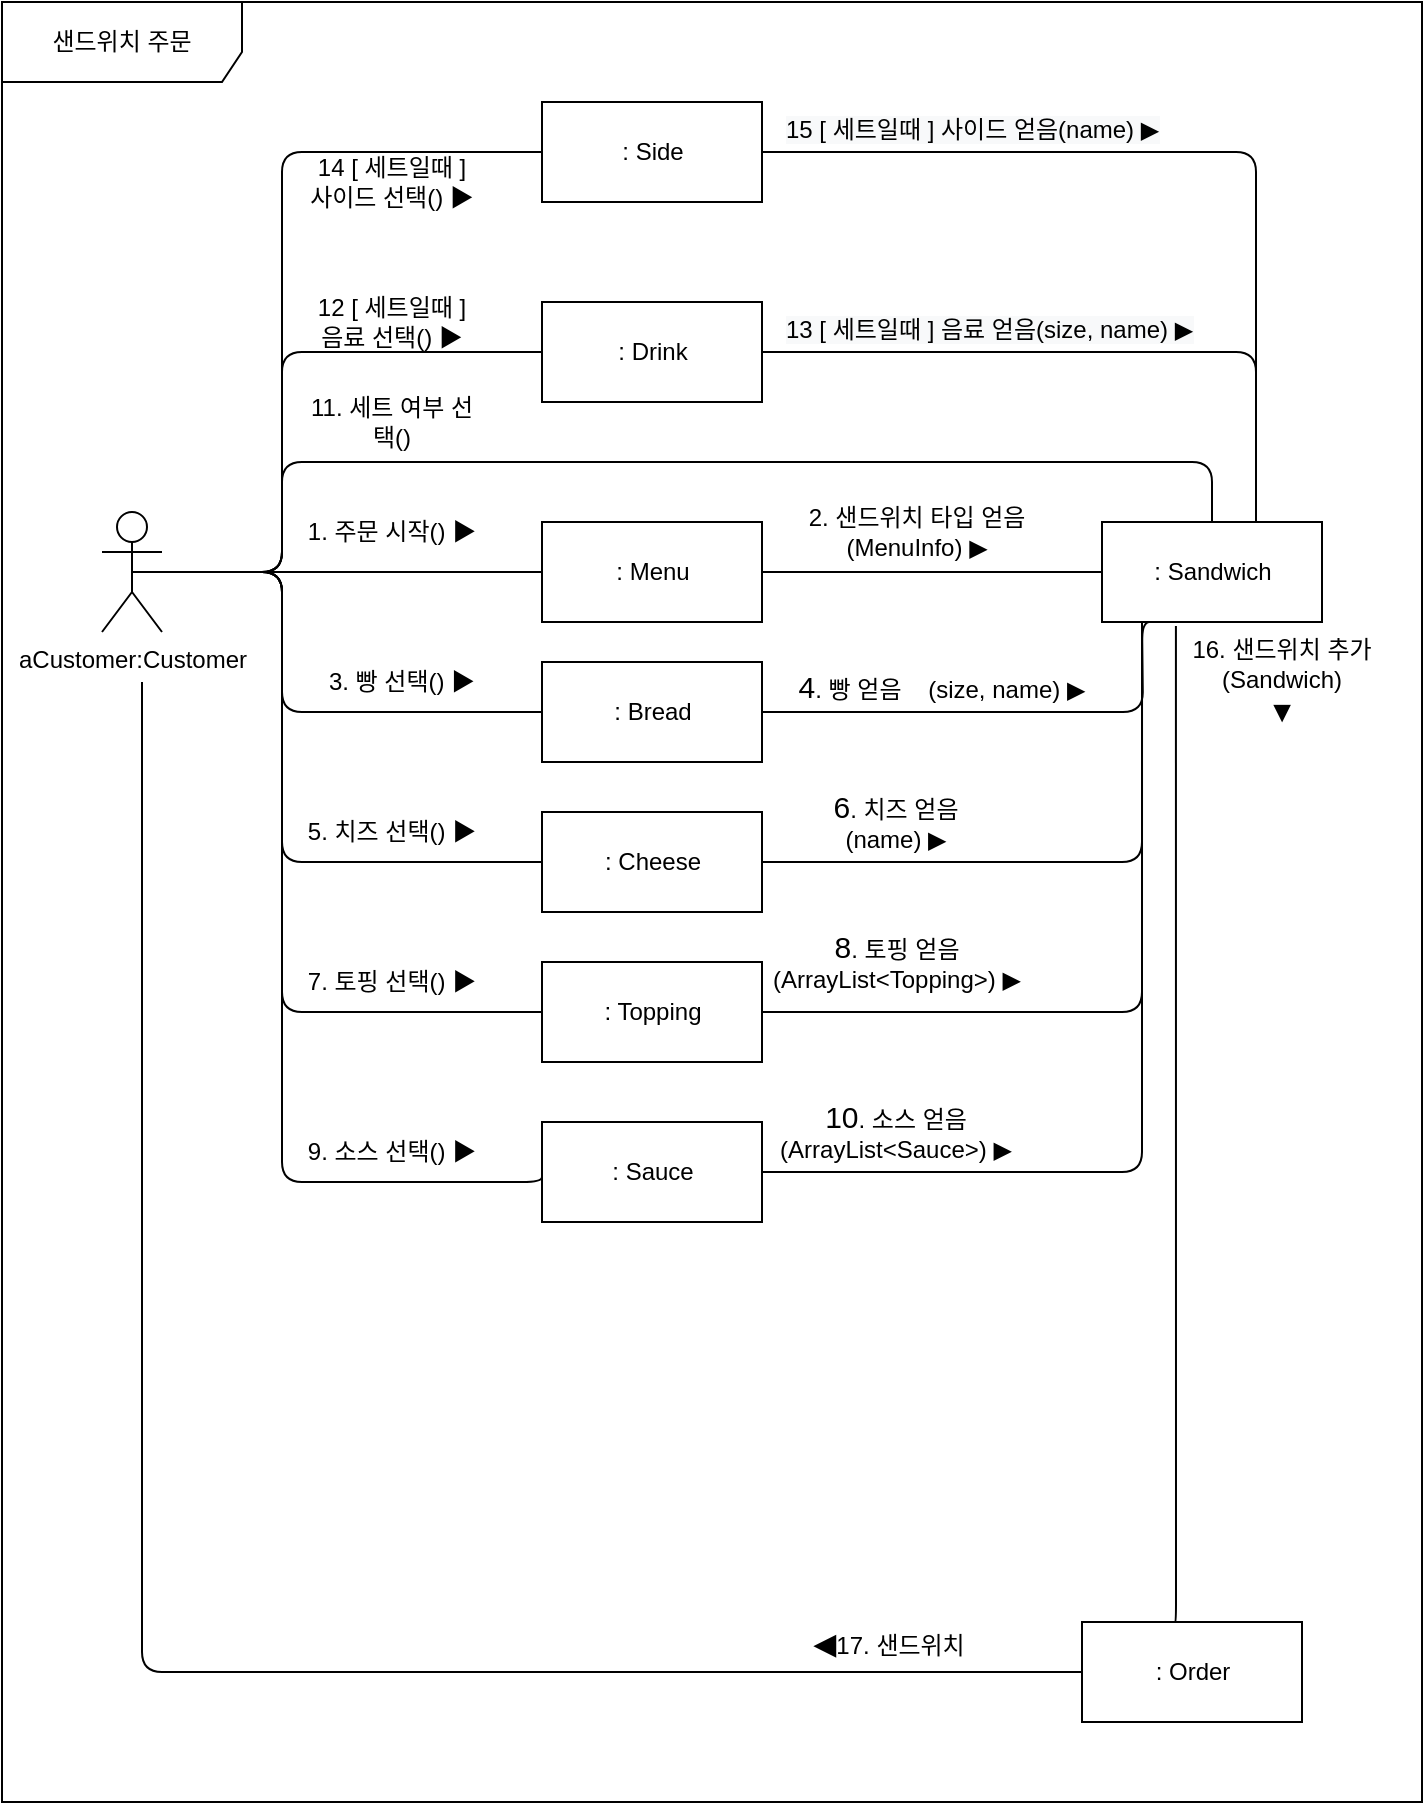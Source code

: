 <mxfile version="13.9.8" type="github">
  <diagram id="_Vj3maF3Iv_SxYzH1CFh" name="Page-1">
    <mxGraphModel dx="3129" dy="1154" grid="1" gridSize="10" guides="1" tooltips="1" connect="1" arrows="1" fold="1" page="1" pageScale="1" pageWidth="827" pageHeight="1169" math="0" shadow="0">
      <root>
        <mxCell id="0" />
        <mxCell id="1" parent="0" />
        <mxCell id="hAGynyKhxMLSOPA2V5pt-1" value="aCustomer:Customer" style="shape=umlActor;verticalLabelPosition=bottom;verticalAlign=top;html=1;" parent="1" vertex="1">
          <mxGeometry x="-50" y="275" width="30" height="60" as="geometry" />
        </mxCell>
        <mxCell id="hAGynyKhxMLSOPA2V5pt-2" value=": Menu" style="html=1;" parent="1" vertex="1">
          <mxGeometry x="170" y="280" width="110" height="50" as="geometry" />
        </mxCell>
        <mxCell id="hAGynyKhxMLSOPA2V5pt-10" value="" style="endArrow=none;html=1;entryX=0;entryY=0.5;entryDx=0;entryDy=0;exitX=0.5;exitY=0.5;exitDx=0;exitDy=0;exitPerimeter=0;" parent="1" source="hAGynyKhxMLSOPA2V5pt-1" target="hAGynyKhxMLSOPA2V5pt-2" edge="1">
          <mxGeometry width="50" height="50" relative="1" as="geometry">
            <mxPoint x="65" y="305" as="sourcePoint" />
            <mxPoint x="140" y="190" as="targetPoint" />
            <Array as="points">
              <mxPoint x="70" y="305" />
            </Array>
          </mxGeometry>
        </mxCell>
        <mxCell id="hAGynyKhxMLSOPA2V5pt-17" value="1. 주문 시작()&amp;nbsp;▶" style="text;html=1;strokeColor=none;fillColor=none;align=center;verticalAlign=middle;whiteSpace=wrap;rounded=0;" parent="1" vertex="1">
          <mxGeometry x="40" y="275" width="110" height="20" as="geometry" />
        </mxCell>
        <mxCell id="hAGynyKhxMLSOPA2V5pt-28" value=": Sandwich" style="html=1;" parent="1" vertex="1">
          <mxGeometry x="450" y="280" width="110" height="50" as="geometry" />
        </mxCell>
        <mxCell id="hAGynyKhxMLSOPA2V5pt-32" value="&lt;span style=&quot;font-size: 15px ; background-color: rgb(255 , 255 , 255)&quot;&gt;4&lt;/span&gt;. 빵 얻음&amp;nbsp; &amp;nbsp; (size, name) ▶&lt;br&gt;&amp;nbsp;" style="text;html=1;strokeColor=none;fillColor=none;align=center;verticalAlign=middle;whiteSpace=wrap;rounded=0;" parent="1" vertex="1">
          <mxGeometry x="290" y="360" width="160" height="20" as="geometry" />
        </mxCell>
        <mxCell id="hAGynyKhxMLSOPA2V5pt-35" value="&lt;span style=&quot;font-size: 15px ; background-color: rgb(255 , 255 , 255)&quot;&gt;6&lt;/span&gt;. 치즈 얻음(name)&amp;nbsp;▶" style="text;html=1;strokeColor=none;fillColor=none;align=center;verticalAlign=middle;whiteSpace=wrap;rounded=0;" parent="1" vertex="1">
          <mxGeometry x="297.25" y="420" width="100" height="20" as="geometry" />
        </mxCell>
        <mxCell id="hAGynyKhxMLSOPA2V5pt-37" value="&lt;span style=&quot;font-size: 15px ; background-color: rgb(255 , 255 , 255)&quot;&gt;8&lt;/span&gt;. 토핑 얻음(ArrayList&amp;lt;Topping&amp;gt;) ▶" style="text;html=1;strokeColor=none;fillColor=none;align=center;verticalAlign=middle;whiteSpace=wrap;rounded=0;" parent="1" vertex="1">
          <mxGeometry x="281" y="490" width="132.5" height="20" as="geometry" />
        </mxCell>
        <mxCell id="hAGynyKhxMLSOPA2V5pt-39" value="&lt;span style=&quot;font-size: 15px ; background-color: rgb(255 , 255 , 255)&quot;&gt;10&lt;/span&gt;. 소스 얻음(ArrayList&amp;lt;Sauce&amp;gt;)&amp;nbsp;▶" style="text;html=1;strokeColor=none;fillColor=none;align=center;verticalAlign=middle;whiteSpace=wrap;rounded=0;" parent="1" vertex="1">
          <mxGeometry x="297.25" y="575" width="100" height="20" as="geometry" />
        </mxCell>
        <mxCell id="hAGynyKhxMLSOPA2V5pt-66" value="샌드위치 주문" style="shape=umlFrame;whiteSpace=wrap;html=1;width=120;height=40;" parent="1" vertex="1">
          <mxGeometry x="-100" y="20" width="710" height="900" as="geometry" />
        </mxCell>
        <mxCell id="398axXaUY6G2Asph9Ox9-2" value=": Sauce" style="html=1;" parent="1" vertex="1">
          <mxGeometry x="170" y="580" width="110" height="50" as="geometry" />
        </mxCell>
        <mxCell id="VUy_vzExi_sMbyr-WgmK-3" value="" style="endArrow=none;html=1;edgeStyle=orthogonalEdgeStyle;exitX=1;exitY=0.5;exitDx=0;exitDy=0;entryX=0;entryY=0.5;entryDx=0;entryDy=0;" edge="1" parent="1" source="hAGynyKhxMLSOPA2V5pt-2" target="hAGynyKhxMLSOPA2V5pt-28">
          <mxGeometry relative="1" as="geometry">
            <mxPoint x="300" y="304.5" as="sourcePoint" />
            <mxPoint x="380" y="304.5" as="targetPoint" />
          </mxGeometry>
        </mxCell>
        <mxCell id="VUy_vzExi_sMbyr-WgmK-7" value="" style="endArrow=none;html=1;edgeStyle=orthogonalEdgeStyle;entryX=1;entryY=0.5;entryDx=0;entryDy=0;exitX=0.25;exitY=1;exitDx=0;exitDy=0;" edge="1" parent="1" source="hAGynyKhxMLSOPA2V5pt-28" target="VUy_vzExi_sMbyr-WgmK-20">
          <mxGeometry relative="1" as="geometry">
            <mxPoint x="530" y="230" as="sourcePoint" />
            <mxPoint x="610" y="230" as="targetPoint" />
            <Array as="points">
              <mxPoint x="470" y="330" />
              <mxPoint x="470" y="450" />
            </Array>
          </mxGeometry>
        </mxCell>
        <mxCell id="VUy_vzExi_sMbyr-WgmK-8" value="" style="endArrow=none;html=1;edgeStyle=orthogonalEdgeStyle;entryX=1;entryY=0.5;entryDx=0;entryDy=0;" edge="1" parent="1" target="VUy_vzExi_sMbyr-WgmK-21">
          <mxGeometry relative="1" as="geometry">
            <mxPoint x="470" y="330" as="sourcePoint" />
            <mxPoint x="620" y="360" as="targetPoint" />
            <Array as="points">
              <mxPoint x="470" y="525" />
            </Array>
          </mxGeometry>
        </mxCell>
        <mxCell id="VUy_vzExi_sMbyr-WgmK-9" value="" style="endArrow=none;html=1;edgeStyle=orthogonalEdgeStyle;entryX=1;entryY=0.5;entryDx=0;entryDy=0;exitX=0.182;exitY=1.1;exitDx=0;exitDy=0;exitPerimeter=0;" edge="1" parent="1" source="hAGynyKhxMLSOPA2V5pt-28" target="398axXaUY6G2Asph9Ox9-2">
          <mxGeometry relative="1" as="geometry">
            <mxPoint x="550" y="404.5" as="sourcePoint" />
            <mxPoint x="630" y="404.5" as="targetPoint" />
            <Array as="points">
              <mxPoint x="470" y="605" />
            </Array>
          </mxGeometry>
        </mxCell>
        <mxCell id="VUy_vzExi_sMbyr-WgmK-10" value="" style="endArrow=none;html=1;edgeStyle=orthogonalEdgeStyle;entryX=0.336;entryY=1.04;entryDx=0;entryDy=0;entryPerimeter=0;exitX=0.418;exitY=0.02;exitDx=0;exitDy=0;exitPerimeter=0;" edge="1" parent="1" source="VUy_vzExi_sMbyr-WgmK-24" target="hAGynyKhxMLSOPA2V5pt-28">
          <mxGeometry relative="1" as="geometry">
            <mxPoint x="374" y="399" as="sourcePoint" />
            <mxPoint x="454" y="399" as="targetPoint" />
            <Array as="points">
              <mxPoint x="487" y="831" />
            </Array>
          </mxGeometry>
        </mxCell>
        <mxCell id="VUy_vzExi_sMbyr-WgmK-18" value="2. 샌드위치 타입 얻음(MenuInfo) ▶" style="text;html=1;strokeColor=none;fillColor=none;align=center;verticalAlign=middle;whiteSpace=wrap;rounded=0;" vertex="1" parent="1">
          <mxGeometry x="290" y="275" width="135" height="20" as="geometry" />
        </mxCell>
        <mxCell id="VUy_vzExi_sMbyr-WgmK-19" value=": Bread" style="html=1;" vertex="1" parent="1">
          <mxGeometry x="170" y="350" width="110" height="50" as="geometry" />
        </mxCell>
        <mxCell id="VUy_vzExi_sMbyr-WgmK-20" value=": Cheese" style="html=1;" vertex="1" parent="1">
          <mxGeometry x="170" y="425" width="110" height="50" as="geometry" />
        </mxCell>
        <mxCell id="VUy_vzExi_sMbyr-WgmK-21" value=": Topping" style="html=1;" vertex="1" parent="1">
          <mxGeometry x="170" y="500" width="110" height="50" as="geometry" />
        </mxCell>
        <mxCell id="VUy_vzExi_sMbyr-WgmK-24" value=": Order" style="html=1;" vertex="1" parent="1">
          <mxGeometry x="440" y="830" width="110" height="50" as="geometry" />
        </mxCell>
        <mxCell id="VUy_vzExi_sMbyr-WgmK-28" value="" style="endArrow=none;html=1;edgeStyle=orthogonalEdgeStyle;entryX=0;entryY=0.5;entryDx=0;entryDy=0;" edge="1" parent="1" target="VUy_vzExi_sMbyr-WgmK-24">
          <mxGeometry relative="1" as="geometry">
            <mxPoint x="-30" y="360" as="sourcePoint" />
            <mxPoint x="410" y="494.5" as="targetPoint" />
            <Array as="points">
              <mxPoint x="-30" y="855" />
            </Array>
          </mxGeometry>
        </mxCell>
        <mxCell id="VUy_vzExi_sMbyr-WgmK-31" value="" style="endArrow=none;html=1;edgeStyle=orthogonalEdgeStyle;exitX=1;exitY=0.5;exitDx=0;exitDy=0;" edge="1" parent="1" source="VUy_vzExi_sMbyr-WgmK-19">
          <mxGeometry relative="1" as="geometry">
            <mxPoint x="300" y="380" as="sourcePoint" />
            <mxPoint x="470" y="330" as="targetPoint" />
          </mxGeometry>
        </mxCell>
        <mxCell id="VUy_vzExi_sMbyr-WgmK-34" value="" style="endArrow=none;html=1;edgeStyle=orthogonalEdgeStyle;exitX=1;exitY=0.5;exitDx=0;exitDy=0;entryX=0.7;entryY=-0.04;entryDx=0;entryDy=0;entryPerimeter=0;" edge="1" parent="1" source="VUy_vzExi_sMbyr-WgmK-56" target="hAGynyKhxMLSOPA2V5pt-28">
          <mxGeometry relative="1" as="geometry">
            <mxPoint x="390" y="150" as="sourcePoint" />
            <mxPoint x="550" y="200" as="targetPoint" />
            <Array as="points">
              <mxPoint x="527" y="195" />
            </Array>
          </mxGeometry>
        </mxCell>
        <mxCell id="VUy_vzExi_sMbyr-WgmK-41" value="" style="endArrow=none;html=1;edgeStyle=orthogonalEdgeStyle;entryX=0;entryY=0.5;entryDx=0;entryDy=0;" edge="1" parent="1" target="VUy_vzExi_sMbyr-WgmK-19">
          <mxGeometry relative="1" as="geometry">
            <mxPoint x="-33" y="305" as="sourcePoint" />
            <mxPoint x="160" y="380" as="targetPoint" />
            <Array as="points">
              <mxPoint x="40" y="305" />
              <mxPoint x="40" y="375" />
            </Array>
          </mxGeometry>
        </mxCell>
        <mxCell id="VUy_vzExi_sMbyr-WgmK-43" value="" style="endArrow=none;html=1;edgeStyle=orthogonalEdgeStyle;entryX=0;entryY=0.5;entryDx=0;entryDy=0;exitX=0.5;exitY=0.5;exitDx=0;exitDy=0;exitPerimeter=0;" edge="1" parent="1" source="hAGynyKhxMLSOPA2V5pt-1" target="VUy_vzExi_sMbyr-WgmK-20">
          <mxGeometry relative="1" as="geometry">
            <mxPoint x="-46.5" y="380" as="sourcePoint" />
            <mxPoint x="156.5" y="450" as="targetPoint" />
            <Array as="points">
              <mxPoint x="40" y="305" />
              <mxPoint x="40" y="450" />
            </Array>
          </mxGeometry>
        </mxCell>
        <mxCell id="VUy_vzExi_sMbyr-WgmK-44" value="" style="endArrow=none;html=1;edgeStyle=orthogonalEdgeStyle;entryX=0;entryY=0.5;entryDx=0;entryDy=0;exitX=0.5;exitY=0.5;exitDx=0;exitDy=0;exitPerimeter=0;" edge="1" parent="1" source="hAGynyKhxMLSOPA2V5pt-1" target="VUy_vzExi_sMbyr-WgmK-21">
          <mxGeometry relative="1" as="geometry">
            <mxPoint x="-47.5" y="380" as="sourcePoint" />
            <mxPoint x="157.5" y="525" as="targetPoint" />
            <Array as="points">
              <mxPoint x="40" y="305" />
              <mxPoint x="40" y="525" />
            </Array>
          </mxGeometry>
        </mxCell>
        <mxCell id="VUy_vzExi_sMbyr-WgmK-45" value="" style="endArrow=none;html=1;edgeStyle=orthogonalEdgeStyle;entryX=0;entryY=0.5;entryDx=0;entryDy=0;exitX=0.5;exitY=0.5;exitDx=0;exitDy=0;exitPerimeter=0;" edge="1" parent="1" source="hAGynyKhxMLSOPA2V5pt-1" target="398axXaUY6G2Asph9Ox9-2">
          <mxGeometry relative="1" as="geometry">
            <mxPoint x="-47.5" y="390" as="sourcePoint" />
            <mxPoint x="157.5" y="610" as="targetPoint" />
            <Array as="points">
              <mxPoint x="40" y="305" />
              <mxPoint x="40" y="610" />
              <mxPoint x="170" y="610" />
            </Array>
          </mxGeometry>
        </mxCell>
        <mxCell id="VUy_vzExi_sMbyr-WgmK-46" value="3. 빵 선택() ▶" style="text;html=1;strokeColor=none;fillColor=none;align=center;verticalAlign=middle;whiteSpace=wrap;rounded=0;" vertex="1" parent="1">
          <mxGeometry x="60" y="350" width="80" height="20" as="geometry" />
        </mxCell>
        <mxCell id="VUy_vzExi_sMbyr-WgmK-48" value="5. 치즈 선택() ▶" style="text;html=1;strokeColor=none;fillColor=none;align=center;verticalAlign=middle;whiteSpace=wrap;rounded=0;" vertex="1" parent="1">
          <mxGeometry x="50" y="425" width="90" height="20" as="geometry" />
        </mxCell>
        <mxCell id="VUy_vzExi_sMbyr-WgmK-49" value="7. 토핑 선택() ▶" style="text;html=1;strokeColor=none;fillColor=none;align=center;verticalAlign=middle;whiteSpace=wrap;rounded=0;" vertex="1" parent="1">
          <mxGeometry x="50" y="500" width="90" height="20" as="geometry" />
        </mxCell>
        <mxCell id="VUy_vzExi_sMbyr-WgmK-50" value="9. 소스 선택() ▶" style="text;html=1;strokeColor=none;fillColor=none;align=center;verticalAlign=middle;whiteSpace=wrap;rounded=0;" vertex="1" parent="1">
          <mxGeometry x="50" y="585" width="90" height="20" as="geometry" />
        </mxCell>
        <mxCell id="VUy_vzExi_sMbyr-WgmK-52" value="" style="endArrow=none;html=1;edgeStyle=orthogonalEdgeStyle;exitX=0.5;exitY=0.5;exitDx=0;exitDy=0;exitPerimeter=0;entryX=0.5;entryY=0;entryDx=0;entryDy=0;" edge="1" parent="1" source="hAGynyKhxMLSOPA2V5pt-1" target="hAGynyKhxMLSOPA2V5pt-28">
          <mxGeometry relative="1" as="geometry">
            <mxPoint x="102.5" y="-80" as="sourcePoint" />
            <mxPoint x="70" y="60" as="targetPoint" />
            <Array as="points">
              <mxPoint x="40" y="305" />
              <mxPoint x="40" y="250" />
              <mxPoint x="505" y="250" />
            </Array>
          </mxGeometry>
        </mxCell>
        <mxCell id="VUy_vzExi_sMbyr-WgmK-53" value="11. 세트 여부 선택()" style="text;html=1;strokeColor=none;fillColor=none;align=center;verticalAlign=middle;whiteSpace=wrap;rounded=0;" vertex="1" parent="1">
          <mxGeometry x="50" y="220" width="90" height="20" as="geometry" />
        </mxCell>
        <mxCell id="VUy_vzExi_sMbyr-WgmK-55" value=": Side" style="html=1;" vertex="1" parent="1">
          <mxGeometry x="170" y="70" width="110" height="50" as="geometry" />
        </mxCell>
        <mxCell id="VUy_vzExi_sMbyr-WgmK-56" value=": Drink" style="html=1;" vertex="1" parent="1">
          <mxGeometry x="170" y="170" width="110" height="50" as="geometry" />
        </mxCell>
        <mxCell id="VUy_vzExi_sMbyr-WgmK-58" value="" style="endArrow=none;html=1;edgeStyle=orthogonalEdgeStyle;entryX=0;entryY=0.5;entryDx=0;entryDy=0;exitX=0.5;exitY=0.5;exitDx=0;exitDy=0;exitPerimeter=0;" edge="1" parent="1" source="hAGynyKhxMLSOPA2V5pt-1" target="VUy_vzExi_sMbyr-WgmK-56">
          <mxGeometry relative="1" as="geometry">
            <mxPoint x="-33" y="240" as="sourcePoint" />
            <mxPoint x="170" y="310" as="targetPoint" />
            <Array as="points">
              <mxPoint x="40" y="305" />
              <mxPoint x="40" y="195" />
            </Array>
          </mxGeometry>
        </mxCell>
        <mxCell id="VUy_vzExi_sMbyr-WgmK-59" value="" style="endArrow=none;html=1;edgeStyle=orthogonalEdgeStyle;entryX=0;entryY=0.5;entryDx=0;entryDy=0;exitX=0.5;exitY=0.5;exitDx=0;exitDy=0;exitPerimeter=0;" edge="1" parent="1" source="hAGynyKhxMLSOPA2V5pt-1" target="VUy_vzExi_sMbyr-WgmK-55">
          <mxGeometry relative="1" as="geometry">
            <mxPoint x="-13" y="325" as="sourcePoint" />
            <mxPoint x="190" y="395" as="targetPoint" />
            <Array as="points">
              <mxPoint x="40" y="305" />
              <mxPoint x="40" y="95" />
            </Array>
          </mxGeometry>
        </mxCell>
        <mxCell id="VUy_vzExi_sMbyr-WgmK-60" value="12 [ 세트일때 ] 음료 선택() ▶" style="text;html=1;strokeColor=none;fillColor=none;align=center;verticalAlign=middle;whiteSpace=wrap;rounded=0;" vertex="1" parent="1">
          <mxGeometry x="50" y="170" width="90" height="20" as="geometry" />
        </mxCell>
        <mxCell id="VUy_vzExi_sMbyr-WgmK-61" value="14 [ 세트일때 ] 사이드 선택() ▶" style="text;html=1;strokeColor=none;fillColor=none;align=center;verticalAlign=middle;whiteSpace=wrap;rounded=0;" vertex="1" parent="1">
          <mxGeometry x="50" y="100" width="90" height="20" as="geometry" />
        </mxCell>
        <mxCell id="VUy_vzExi_sMbyr-WgmK-63" value="" style="endArrow=none;html=1;edgeStyle=orthogonalEdgeStyle;entryX=0.7;entryY=0;entryDx=0;entryDy=0;entryPerimeter=0;exitX=1;exitY=0.5;exitDx=0;exitDy=0;" edge="1" parent="1" source="VUy_vzExi_sMbyr-WgmK-55" target="hAGynyKhxMLSOPA2V5pt-28">
          <mxGeometry relative="1" as="geometry">
            <mxPoint x="320" y="30" as="sourcePoint" />
            <mxPoint x="527" y="113" as="targetPoint" />
            <Array as="points">
              <mxPoint x="527" y="95" />
            </Array>
          </mxGeometry>
        </mxCell>
        <mxCell id="VUy_vzExi_sMbyr-WgmK-64" value="&lt;span style=&quot;color: rgb(0 , 0 , 0) ; font-family: &amp;#34;helvetica&amp;#34; ; font-size: 12px ; font-style: normal ; font-weight: 400 ; letter-spacing: normal ; text-align: center ; text-indent: 0px ; text-transform: none ; word-spacing: 0px ; background-color: rgb(248 , 249 , 250) ; display: inline ; float: none&quot;&gt;13 [ 세트일때 ] 음료 얻음(size, name) ▶&lt;/span&gt;" style="text;whiteSpace=wrap;html=1;" vertex="1" parent="1">
          <mxGeometry x="290" y="170" width="230" height="30" as="geometry" />
        </mxCell>
        <mxCell id="VUy_vzExi_sMbyr-WgmK-65" value="&lt;span style=&quot;color: rgb(0 , 0 , 0) ; font-family: &amp;#34;helvetica&amp;#34; ; font-size: 12px ; font-style: normal ; font-weight: 400 ; letter-spacing: normal ; text-align: center ; text-indent: 0px ; text-transform: none ; word-spacing: 0px ; background-color: rgb(248 , 249 , 250) ; display: inline ; float: none&quot;&gt;15 [ 세트일때 ] 사이드 얻음(name) ▶&lt;/span&gt;" style="text;whiteSpace=wrap;html=1;" vertex="1" parent="1">
          <mxGeometry x="290" y="70" width="212.75" height="30" as="geometry" />
        </mxCell>
        <mxCell id="VUy_vzExi_sMbyr-WgmK-66" value="16. 샌드위치 추가(Sandwich)&lt;br&gt;&lt;span style=&quot;font-family: , sans-serif ; font-size: 15px ; background-color: rgb(255 , 255 , 255)&quot;&gt;▼&lt;/span&gt;" style="text;html=1;strokeColor=none;fillColor=none;align=center;verticalAlign=middle;whiteSpace=wrap;rounded=0;" vertex="1" parent="1">
          <mxGeometry x="490" y="350" width="100" height="20" as="geometry" />
        </mxCell>
        <mxCell id="VUy_vzExi_sMbyr-WgmK-67" value="&lt;span style=&quot;font-family: , sans-serif ; font-size: 15px ; background-color: rgb(255 , 255 , 255)&quot;&gt;◀&lt;/span&gt;17. 샌드위치" style="text;html=1;strokeColor=none;fillColor=none;align=center;verticalAlign=middle;whiteSpace=wrap;rounded=0;" vertex="1" parent="1">
          <mxGeometry x="297" y="830" width="93" height="20" as="geometry" />
        </mxCell>
      </root>
    </mxGraphModel>
  </diagram>
</mxfile>
